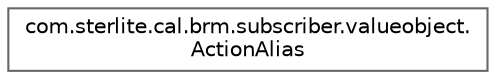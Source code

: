 digraph "Graphical Class Hierarchy"
{
 // LATEX_PDF_SIZE
  bgcolor="transparent";
  edge [fontname=Helvetica,fontsize=10,labelfontname=Helvetica,labelfontsize=10];
  node [fontname=Helvetica,fontsize=10,shape=box,height=0.2,width=0.4];
  rankdir="LR";
  Node0 [id="Node000000",label="com.sterlite.cal.brm.subscriber.valueobject.\lActionAlias",height=0.2,width=0.4,color="grey40", fillcolor="white", style="filled",URL="$enumcom_1_1sterlite_1_1cal_1_1brm_1_1subscriber_1_1valueobject_1_1_action_alias.html",tooltip=" "];
}
